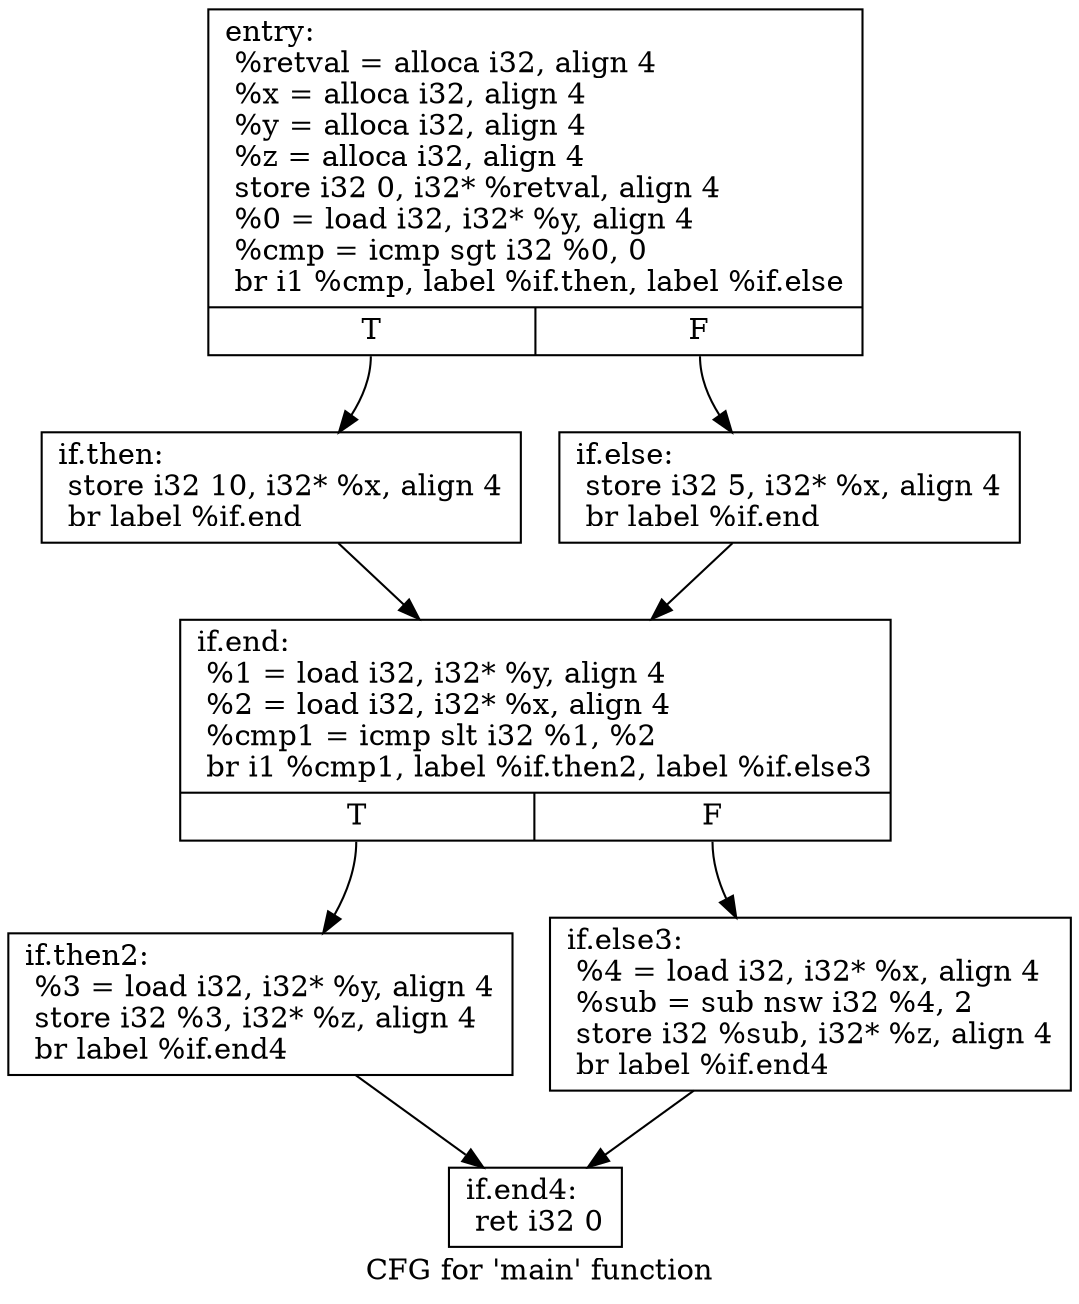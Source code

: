 digraph "CFG for 'main' function" {
	label="CFG for 'main' function";

	Node0x55d21039bb80 [shape=record,label="{entry:\l  %retval = alloca i32, align 4\l  %x = alloca i32, align 4\l  %y = alloca i32, align 4\l  %z = alloca i32, align 4\l  store i32 0, i32* %retval, align 4\l  %0 = load i32, i32* %y, align 4\l  %cmp = icmp sgt i32 %0, 0\l  br i1 %cmp, label %if.then, label %if.else\l|{<s0>T|<s1>F}}"];
	Node0x55d21039bb80:s0 -> Node0x55d21039c6b0;
	Node0x55d21039bb80:s1 -> Node0x55d21039c780;
	Node0x55d21039c6b0 [shape=record,label="{if.then:                                          \l  store i32 10, i32* %x, align 4\l  br label %if.end\l}"];
	Node0x55d21039c6b0 -> Node0x55d21039c900;
	Node0x55d21039c780 [shape=record,label="{if.else:                                          \l  store i32 5, i32* %x, align 4\l  br label %if.end\l}"];
	Node0x55d21039c780 -> Node0x55d21039c900;
	Node0x55d21039c900 [shape=record,label="{if.end:                                           \l  %1 = load i32, i32* %y, align 4\l  %2 = load i32, i32* %x, align 4\l  %cmp1 = icmp slt i32 %1, %2\l  br i1 %cmp1, label %if.then2, label %if.else3\l|{<s0>T|<s1>F}}"];
	Node0x55d21039c900:s0 -> Node0x55d21039cba0;
	Node0x55d21039c900:s1 -> Node0x55d21039cc80;
	Node0x55d21039cba0 [shape=record,label="{if.then2:                                         \l  %3 = load i32, i32* %y, align 4\l  store i32 %3, i32* %z, align 4\l  br label %if.end4\l}"];
	Node0x55d21039cba0 -> Node0x55d21039cde0;
	Node0x55d21039cc80 [shape=record,label="{if.else3:                                         \l  %4 = load i32, i32* %x, align 4\l  %sub = sub nsw i32 %4, 2\l  store i32 %sub, i32* %z, align 4\l  br label %if.end4\l}"];
	Node0x55d21039cc80 -> Node0x55d21039cde0;
	Node0x55d21039cde0 [shape=record,label="{if.end4:                                          \l  ret i32 0\l}"];
}
